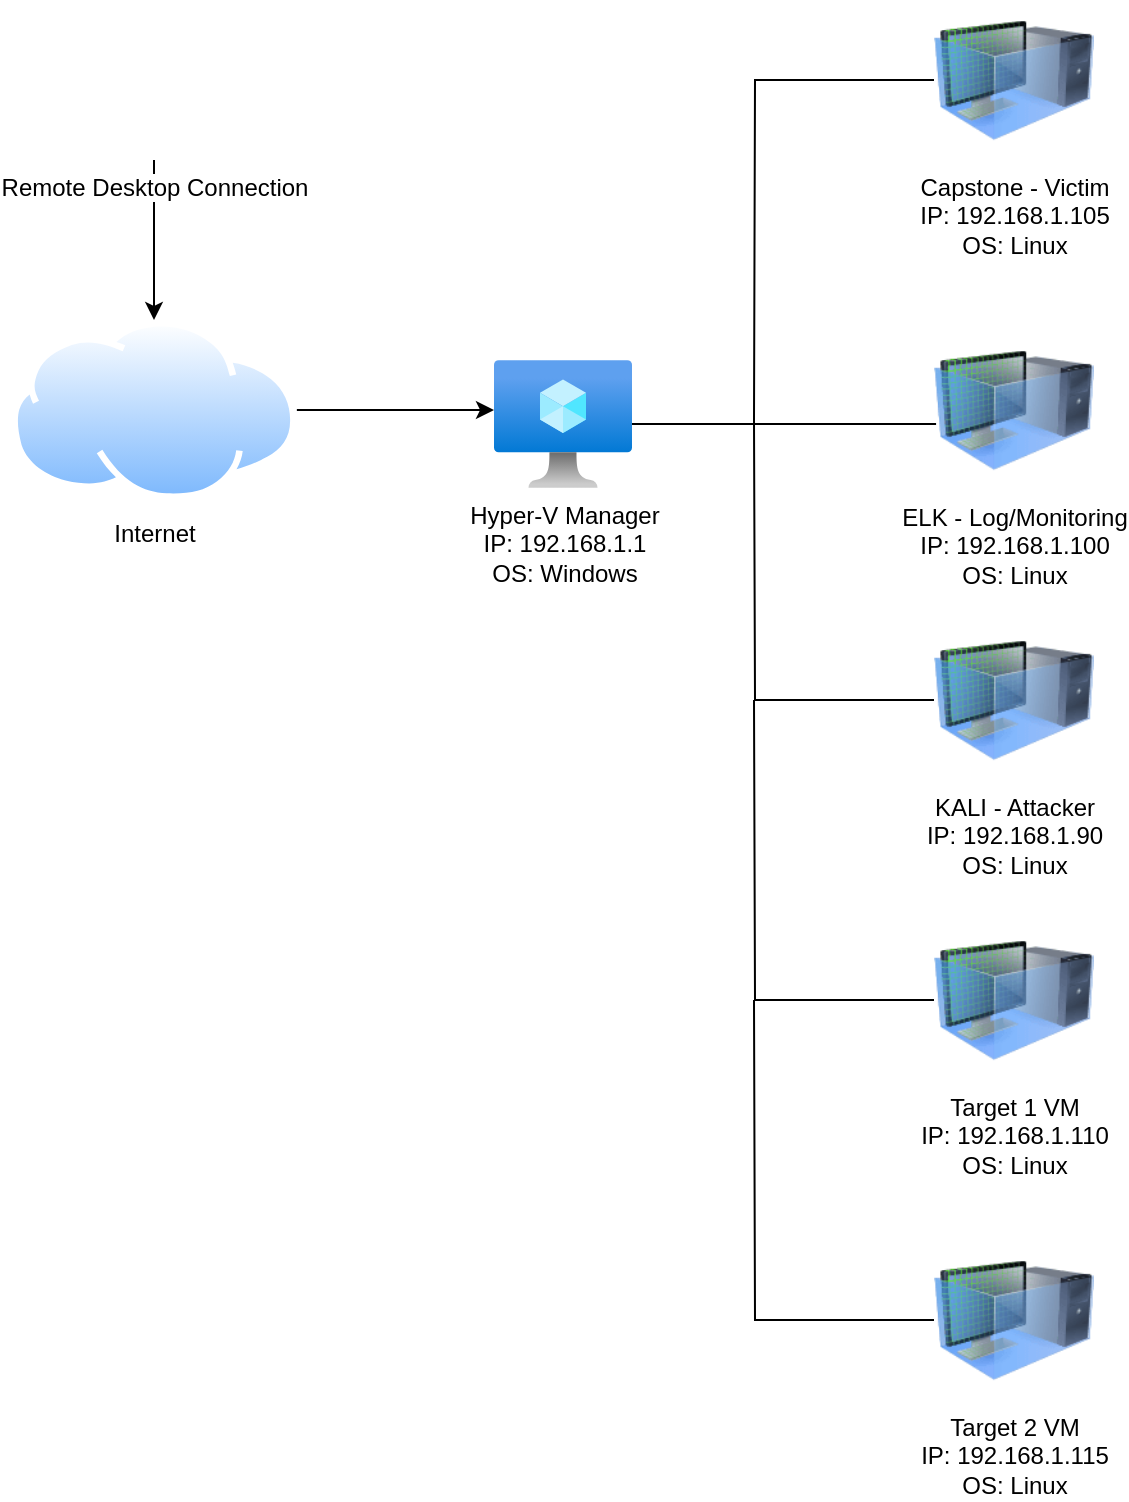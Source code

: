 <mxfile version="20.2.2" type="device"><diagram id="UpZZ7KOixWg4d1Bs2Gla" name="Page-1"><mxGraphModel dx="1422" dy="762" grid="1" gridSize="10" guides="1" tooltips="1" connect="1" arrows="1" fold="1" page="1" pageScale="1" pageWidth="850" pageHeight="1100" math="0" shadow="0"><root><mxCell id="0"/><mxCell id="1" parent="0"/><mxCell id="Fc1J63FsXlfTsFNCO2D2-3" value="" style="edgeStyle=orthogonalEdgeStyle;rounded=0;orthogonalLoop=1;jettySize=auto;html=1;" parent="1" source="Fc1J63FsXlfTsFNCO2D2-1" target="Fc1J63FsXlfTsFNCO2D2-2" edge="1"><mxGeometry relative="1" as="geometry"/></mxCell><mxCell id="Fc1J63FsXlfTsFNCO2D2-1" value="Remote Desktop Connection&lt;br&gt;" style="shape=image;html=1;verticalAlign=top;verticalLabelPosition=bottom;labelBackgroundColor=#ffffff;imageAspect=0;aspect=fixed;image=https://cdn2.iconfinder.com/data/icons/gnomeicontheme/32x32/apps/gnome-remote-desktop.png" parent="1" vertex="1"><mxGeometry x="90" y="80" width="80" height="80" as="geometry"/></mxCell><mxCell id="Fc1J63FsXlfTsFNCO2D2-8" style="edgeStyle=orthogonalEdgeStyle;rounded=0;orthogonalLoop=1;jettySize=auto;html=1;entryX=0;entryY=0.391;entryDx=0;entryDy=0;entryPerimeter=0;" parent="1" source="Fc1J63FsXlfTsFNCO2D2-2" target="Fc1J63FsXlfTsFNCO2D2-7" edge="1"><mxGeometry relative="1" as="geometry"/></mxCell><mxCell id="Fc1J63FsXlfTsFNCO2D2-2" value="Internet" style="aspect=fixed;perimeter=ellipsePerimeter;html=1;align=center;shadow=0;dashed=0;spacingTop=3;image;image=img/lib/active_directory/internet_cloud.svg;" parent="1" vertex="1"><mxGeometry x="58.57" y="240" width="142.86" height="90" as="geometry"/></mxCell><mxCell id="Fc1J63FsXlfTsFNCO2D2-10" style="rounded=0;orthogonalLoop=1;jettySize=auto;html=1;strokeColor=default;edgeStyle=orthogonalEdgeStyle;startArrow=none;startFill=0;endArrow=none;endFill=0;" parent="1" source="Fc1J63FsXlfTsFNCO2D2-4" edge="1"><mxGeometry relative="1" as="geometry"><mxPoint x="430" y="290" as="targetPoint"/></mxGeometry></mxCell><mxCell id="Fc1J63FsXlfTsFNCO2D2-4" value="Capstone - Victim&lt;br&gt;IP: 192.168.1.105&lt;br&gt;OS: Linux" style="image;html=1;image=img/lib/clip_art/computers/Virtual_Machine_128x128.png" parent="1" vertex="1"><mxGeometry x="520" y="80" width="80" height="80" as="geometry"/></mxCell><mxCell id="Fc1J63FsXlfTsFNCO2D2-5" value="ELK - Log/Monitoring&lt;br&gt;IP: 192.168.1.100&lt;br&gt;OS: Linux" style="image;html=1;image=img/lib/clip_art/computers/Virtual_Machine_128x128.png" parent="1" vertex="1"><mxGeometry x="520" y="245" width="80" height="80" as="geometry"/></mxCell><mxCell id="Fc1J63FsXlfTsFNCO2D2-11" style="edgeStyle=orthogonalEdgeStyle;rounded=0;orthogonalLoop=1;jettySize=auto;html=1;endArrow=none;endFill=0;" parent="1" source="Fc1J63FsXlfTsFNCO2D2-6" edge="1"><mxGeometry relative="1" as="geometry"><mxPoint x="430" y="290" as="targetPoint"/></mxGeometry></mxCell><mxCell id="Fc1J63FsXlfTsFNCO2D2-6" value="KALI - Attacker&lt;br&gt;IP: 192.168.1.90&lt;br&gt;OS: Linux" style="image;html=1;image=img/lib/clip_art/computers/Virtual_Machine_128x128.png" parent="1" vertex="1"><mxGeometry x="520" y="390" width="80" height="80" as="geometry"/></mxCell><mxCell id="Fc1J63FsXlfTsFNCO2D2-9" style="edgeStyle=orthogonalEdgeStyle;rounded=0;orthogonalLoop=1;jettySize=auto;html=1;entryX=0.013;entryY=0.588;entryDx=0;entryDy=0;entryPerimeter=0;endArrow=none;endFill=0;" parent="1" source="Fc1J63FsXlfTsFNCO2D2-7" target="Fc1J63FsXlfTsFNCO2D2-5" edge="1"><mxGeometry relative="1" as="geometry"/></mxCell><mxCell id="Fc1J63FsXlfTsFNCO2D2-7" value="Hyper-V Manager&lt;br&gt;IP: 192.168.1.1&lt;br&gt;OS: Windows" style="aspect=fixed;html=1;points=[];align=center;image;fontSize=12;image=img/lib/azure2/compute/Virtual_Machine.svg;" parent="1" vertex="1"><mxGeometry x="300" y="260" width="69" height="64" as="geometry"/></mxCell><mxCell id="UqtkGNSmjlLExsckDzGp-3" style="edgeStyle=orthogonalEdgeStyle;rounded=0;orthogonalLoop=1;jettySize=auto;html=1;startArrow=none;startFill=0;endArrow=none;endFill=0;" edge="1" parent="1" source="UqtkGNSmjlLExsckDzGp-1"><mxGeometry relative="1" as="geometry"><mxPoint x="430" y="430" as="targetPoint"/></mxGeometry></mxCell><mxCell id="UqtkGNSmjlLExsckDzGp-1" value="Target 1 VM&lt;br&gt;IP: 192.168.1.110&lt;br&gt;OS: Linux" style="image;html=1;image=img/lib/clip_art/computers/Virtual_Machine_128x128.png" vertex="1" parent="1"><mxGeometry x="520" y="540" width="80" height="80" as="geometry"/></mxCell><mxCell id="UqtkGNSmjlLExsckDzGp-4" style="edgeStyle=orthogonalEdgeStyle;rounded=0;orthogonalLoop=1;jettySize=auto;html=1;endArrow=none;endFill=0;" edge="1" parent="1" source="UqtkGNSmjlLExsckDzGp-2"><mxGeometry relative="1" as="geometry"><mxPoint x="430" y="580" as="targetPoint"/></mxGeometry></mxCell><mxCell id="UqtkGNSmjlLExsckDzGp-2" value="Target 2 VM&lt;br&gt;IP: 192.168.1.115&lt;br&gt;OS: Linux" style="image;html=1;image=img/lib/clip_art/computers/Virtual_Machine_128x128.png" vertex="1" parent="1"><mxGeometry x="520" y="700" width="80" height="80" as="geometry"/></mxCell></root></mxGraphModel></diagram></mxfile>